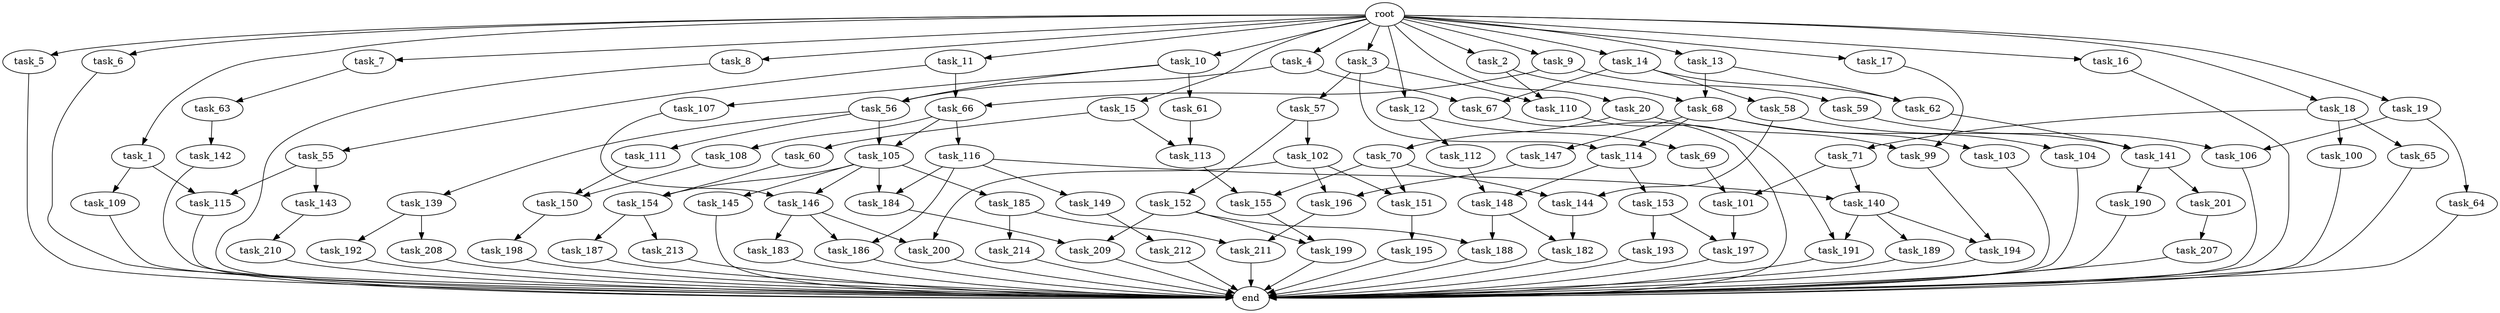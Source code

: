 digraph G {
  root [size="0.000000"];
  task_1 [size="10.240000"];
  task_2 [size="10.240000"];
  task_3 [size="10.240000"];
  task_4 [size="10.240000"];
  task_5 [size="10.240000"];
  task_6 [size="10.240000"];
  task_7 [size="10.240000"];
  task_8 [size="10.240000"];
  task_9 [size="10.240000"];
  task_10 [size="10.240000"];
  task_11 [size="10.240000"];
  task_12 [size="10.240000"];
  task_13 [size="10.240000"];
  task_14 [size="10.240000"];
  task_15 [size="10.240000"];
  task_16 [size="10.240000"];
  task_17 [size="10.240000"];
  task_18 [size="10.240000"];
  task_19 [size="10.240000"];
  task_20 [size="10.240000"];
  task_55 [size="4209067950.080000"];
  task_56 [size="13915694039.040001"];
  task_57 [size="773094113.280000"];
  task_58 [size="773094113.280000"];
  task_59 [size="1374389534.720000"];
  task_60 [size="6957847019.520000"];
  task_61 [size="6957847019.520000"];
  task_62 [size="4982162063.360000"];
  task_63 [size="1374389534.720000"];
  task_64 [size="1374389534.720000"];
  task_65 [size="343597383.680000"];
  task_66 [size="5583457484.800000"];
  task_67 [size="7730941132.800000"];
  task_68 [size="9706626088.960001"];
  task_69 [size="3092376453.120000"];
  task_70 [size="4209067950.080000"];
  task_71 [size="343597383.680000"];
  task_99 [size="4552665333.760000"];
  task_100 [size="343597383.680000"];
  task_101 [size="9105330667.520000"];
  task_102 [size="4209067950.080000"];
  task_103 [size="343597383.680000"];
  task_104 [size="343597383.680000"];
  task_105 [size="3521873182.720000"];
  task_106 [size="9964324126.719999"];
  task_107 [size="6957847019.520000"];
  task_108 [size="1374389534.720000"];
  task_109 [size="2147483648.000000"];
  task_110 [size="6270652252.160000"];
  task_111 [size="2147483648.000000"];
  task_112 [size="3092376453.120000"];
  task_113 [size="12455405158.400000"];
  task_114 [size="1116691496.960000"];
  task_115 [size="9105330667.520000"];
  task_116 [size="1374389534.720000"];
  task_139 [size="2147483648.000000"];
  task_140 [size="15547781611.520000"];
  task_141 [size="2147483648.000000"];
  task_142 [size="773094113.280000"];
  task_143 [size="6957847019.520000"];
  task_144 [size="2920577761.280000"];
  task_145 [size="4209067950.080000"];
  task_146 [size="7301444403.200000"];
  task_147 [size="343597383.680000"];
  task_148 [size="2920577761.280000"];
  task_149 [size="8589934592.000000"];
  task_150 [size="7301444403.200000"];
  task_151 [size="2491081031.680000"];
  task_152 [size="4209067950.080000"];
  task_153 [size="773094113.280000"];
  task_154 [size="4982162063.360000"];
  task_155 [size="10737418240.000000"];
  task_182 [size="10050223472.639999"];
  task_183 [size="2147483648.000000"];
  task_184 [size="12799002542.080000"];
  task_185 [size="4209067950.080000"];
  task_186 [size="10737418240.000000"];
  task_187 [size="773094113.280000"];
  task_188 [size="7730941132.800000"];
  task_189 [size="4209067950.080000"];
  task_190 [size="5497558138.880000"];
  task_191 [size="11166914969.600000"];
  task_192 [size="1374389534.720000"];
  task_193 [size="773094113.280000"];
  task_194 [size="9706626088.960001"];
  task_195 [size="3092376453.120000"];
  task_196 [size="2491081031.680000"];
  task_197 [size="4982162063.360000"];
  task_198 [size="773094113.280000"];
  task_199 [size="1546188226.560000"];
  task_200 [size="2491081031.680000"];
  task_201 [size="5497558138.880000"];
  task_207 [size="2147483648.000000"];
  task_208 [size="1374389534.720000"];
  task_209 [size="1546188226.560000"];
  task_210 [size="3092376453.120000"];
  task_211 [size="9363028705.280001"];
  task_212 [size="343597383.680000"];
  task_213 [size="773094113.280000"];
  task_214 [size="8589934592.000000"];
  end [size="0.000000"];

  root -> task_1 [size="1.000000"];
  root -> task_2 [size="1.000000"];
  root -> task_3 [size="1.000000"];
  root -> task_4 [size="1.000000"];
  root -> task_5 [size="1.000000"];
  root -> task_6 [size="1.000000"];
  root -> task_7 [size="1.000000"];
  root -> task_8 [size="1.000000"];
  root -> task_9 [size="1.000000"];
  root -> task_10 [size="1.000000"];
  root -> task_11 [size="1.000000"];
  root -> task_12 [size="1.000000"];
  root -> task_13 [size="1.000000"];
  root -> task_14 [size="1.000000"];
  root -> task_15 [size="1.000000"];
  root -> task_16 [size="1.000000"];
  root -> task_17 [size="1.000000"];
  root -> task_18 [size="1.000000"];
  root -> task_19 [size="1.000000"];
  root -> task_20 [size="1.000000"];
  task_1 -> task_109 [size="209715200.000000"];
  task_1 -> task_115 [size="209715200.000000"];
  task_2 -> task_68 [size="536870912.000000"];
  task_2 -> task_110 [size="536870912.000000"];
  task_3 -> task_57 [size="75497472.000000"];
  task_3 -> task_110 [size="75497472.000000"];
  task_3 -> task_114 [size="75497472.000000"];
  task_4 -> task_56 [size="679477248.000000"];
  task_4 -> task_67 [size="679477248.000000"];
  task_5 -> end [size="1.000000"];
  task_6 -> end [size="1.000000"];
  task_7 -> task_63 [size="134217728.000000"];
  task_8 -> end [size="1.000000"];
  task_9 -> task_59 [size="134217728.000000"];
  task_9 -> task_66 [size="134217728.000000"];
  task_10 -> task_56 [size="679477248.000000"];
  task_10 -> task_61 [size="679477248.000000"];
  task_10 -> task_107 [size="679477248.000000"];
  task_11 -> task_55 [size="411041792.000000"];
  task_11 -> task_66 [size="411041792.000000"];
  task_12 -> task_69 [size="301989888.000000"];
  task_12 -> task_112 [size="301989888.000000"];
  task_13 -> task_62 [size="411041792.000000"];
  task_13 -> task_68 [size="411041792.000000"];
  task_14 -> task_58 [size="75497472.000000"];
  task_14 -> task_62 [size="75497472.000000"];
  task_14 -> task_67 [size="75497472.000000"];
  task_15 -> task_60 [size="679477248.000000"];
  task_15 -> task_113 [size="679477248.000000"];
  task_16 -> end [size="1.000000"];
  task_17 -> task_99 [size="33554432.000000"];
  task_18 -> task_65 [size="33554432.000000"];
  task_18 -> task_71 [size="33554432.000000"];
  task_18 -> task_100 [size="33554432.000000"];
  task_19 -> task_64 [size="134217728.000000"];
  task_19 -> task_106 [size="134217728.000000"];
  task_20 -> task_70 [size="411041792.000000"];
  task_20 -> task_99 [size="411041792.000000"];
  task_55 -> task_115 [size="679477248.000000"];
  task_55 -> task_143 [size="679477248.000000"];
  task_56 -> task_105 [size="209715200.000000"];
  task_56 -> task_111 [size="209715200.000000"];
  task_56 -> task_139 [size="209715200.000000"];
  task_57 -> task_102 [size="411041792.000000"];
  task_57 -> task_152 [size="411041792.000000"];
  task_58 -> task_141 [size="75497472.000000"];
  task_58 -> task_144 [size="75497472.000000"];
  task_59 -> task_106 [size="838860800.000000"];
  task_60 -> task_154 [size="75497472.000000"];
  task_61 -> task_113 [size="536870912.000000"];
  task_62 -> task_141 [size="134217728.000000"];
  task_63 -> task_142 [size="75497472.000000"];
  task_64 -> end [size="1.000000"];
  task_65 -> end [size="1.000000"];
  task_66 -> task_105 [size="134217728.000000"];
  task_66 -> task_108 [size="134217728.000000"];
  task_66 -> task_116 [size="134217728.000000"];
  task_67 -> end [size="1.000000"];
  task_68 -> task_103 [size="33554432.000000"];
  task_68 -> task_104 [size="33554432.000000"];
  task_68 -> task_114 [size="33554432.000000"];
  task_68 -> task_147 [size="33554432.000000"];
  task_69 -> task_101 [size="209715200.000000"];
  task_70 -> task_144 [size="209715200.000000"];
  task_70 -> task_151 [size="209715200.000000"];
  task_70 -> task_155 [size="209715200.000000"];
  task_71 -> task_101 [size="679477248.000000"];
  task_71 -> task_140 [size="679477248.000000"];
  task_99 -> task_194 [size="536870912.000000"];
  task_100 -> end [size="1.000000"];
  task_101 -> task_197 [size="411041792.000000"];
  task_102 -> task_151 [size="33554432.000000"];
  task_102 -> task_196 [size="33554432.000000"];
  task_102 -> task_200 [size="33554432.000000"];
  task_103 -> end [size="1.000000"];
  task_104 -> end [size="1.000000"];
  task_105 -> task_145 [size="411041792.000000"];
  task_105 -> task_146 [size="411041792.000000"];
  task_105 -> task_154 [size="411041792.000000"];
  task_105 -> task_184 [size="411041792.000000"];
  task_105 -> task_185 [size="411041792.000000"];
  task_106 -> end [size="1.000000"];
  task_107 -> task_146 [size="301989888.000000"];
  task_108 -> task_150 [size="33554432.000000"];
  task_109 -> end [size="1.000000"];
  task_110 -> task_191 [size="679477248.000000"];
  task_111 -> task_150 [size="679477248.000000"];
  task_112 -> task_148 [size="209715200.000000"];
  task_113 -> task_155 [size="838860800.000000"];
  task_114 -> task_148 [size="75497472.000000"];
  task_114 -> task_153 [size="75497472.000000"];
  task_115 -> end [size="1.000000"];
  task_116 -> task_140 [size="838860800.000000"];
  task_116 -> task_149 [size="838860800.000000"];
  task_116 -> task_184 [size="838860800.000000"];
  task_116 -> task_186 [size="838860800.000000"];
  task_139 -> task_192 [size="134217728.000000"];
  task_139 -> task_208 [size="134217728.000000"];
  task_140 -> task_189 [size="411041792.000000"];
  task_140 -> task_191 [size="411041792.000000"];
  task_140 -> task_194 [size="411041792.000000"];
  task_141 -> task_190 [size="536870912.000000"];
  task_141 -> task_201 [size="536870912.000000"];
  task_142 -> end [size="1.000000"];
  task_143 -> task_210 [size="301989888.000000"];
  task_144 -> task_182 [size="301989888.000000"];
  task_145 -> end [size="1.000000"];
  task_146 -> task_183 [size="209715200.000000"];
  task_146 -> task_186 [size="209715200.000000"];
  task_146 -> task_200 [size="209715200.000000"];
  task_147 -> task_196 [size="209715200.000000"];
  task_148 -> task_182 [size="679477248.000000"];
  task_148 -> task_188 [size="679477248.000000"];
  task_149 -> task_212 [size="33554432.000000"];
  task_150 -> task_198 [size="75497472.000000"];
  task_151 -> task_195 [size="301989888.000000"];
  task_152 -> task_188 [size="75497472.000000"];
  task_152 -> task_199 [size="75497472.000000"];
  task_152 -> task_209 [size="75497472.000000"];
  task_153 -> task_193 [size="75497472.000000"];
  task_153 -> task_197 [size="75497472.000000"];
  task_154 -> task_187 [size="75497472.000000"];
  task_154 -> task_213 [size="75497472.000000"];
  task_155 -> task_199 [size="75497472.000000"];
  task_182 -> end [size="1.000000"];
  task_183 -> end [size="1.000000"];
  task_184 -> task_209 [size="75497472.000000"];
  task_185 -> task_211 [size="838860800.000000"];
  task_185 -> task_214 [size="838860800.000000"];
  task_186 -> end [size="1.000000"];
  task_187 -> end [size="1.000000"];
  task_188 -> end [size="1.000000"];
  task_189 -> end [size="1.000000"];
  task_190 -> end [size="1.000000"];
  task_191 -> end [size="1.000000"];
  task_192 -> end [size="1.000000"];
  task_193 -> end [size="1.000000"];
  task_194 -> end [size="1.000000"];
  task_195 -> end [size="1.000000"];
  task_196 -> task_211 [size="75497472.000000"];
  task_197 -> end [size="1.000000"];
  task_198 -> end [size="1.000000"];
  task_199 -> end [size="1.000000"];
  task_200 -> end [size="1.000000"];
  task_201 -> task_207 [size="209715200.000000"];
  task_207 -> end [size="1.000000"];
  task_208 -> end [size="1.000000"];
  task_209 -> end [size="1.000000"];
  task_210 -> end [size="1.000000"];
  task_211 -> end [size="1.000000"];
  task_212 -> end [size="1.000000"];
  task_213 -> end [size="1.000000"];
  task_214 -> end [size="1.000000"];
}
